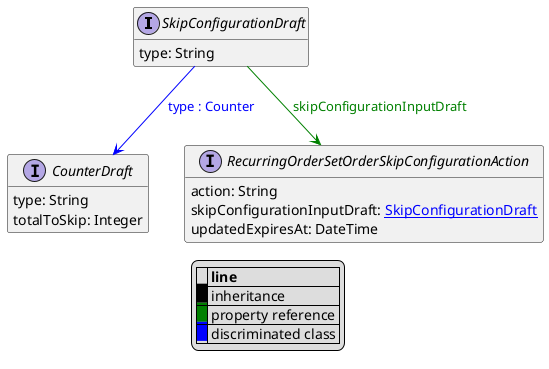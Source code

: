 @startuml

hide empty fields
hide empty methods
legend
|= |= line |
|<back:black>   </back>| inheritance |
|<back:green>   </back>| property reference |
|<back:blue>   </back>| discriminated class |
endlegend
interface SkipConfigurationDraft [[SkipConfigurationDraft.svg]]  {
    type: String
}


interface CounterDraft [[CounterDraft.svg]]  {
    type: String
    totalToSkip: Integer
}
interface RecurringOrderSetOrderSkipConfigurationAction [[RecurringOrderSetOrderSkipConfigurationAction.svg]]  {
    action: String
    skipConfigurationInputDraft: [[SkipConfigurationDraft.svg SkipConfigurationDraft]]
    updatedExpiresAt: DateTime
}
SkipConfigurationDraft --> CounterDraft #blue;text:blue : "type : Counter"
SkipConfigurationDraft --> RecurringOrderSetOrderSkipConfigurationAction #green;text:green : "skipConfigurationInputDraft"
@enduml
